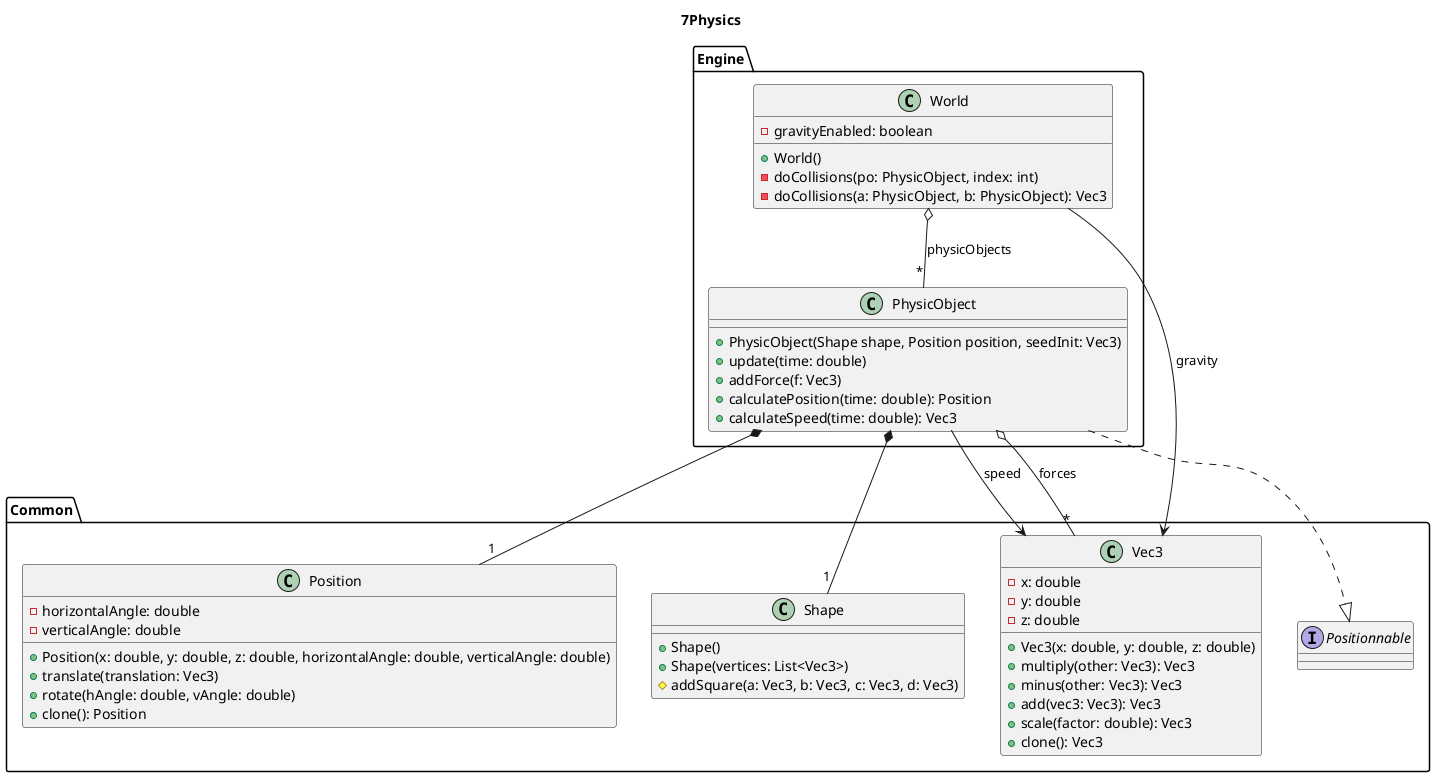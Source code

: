 @startuml

title 7Physics

package Engine {
    class World {
        - gravityEnabled: boolean
        + World()
        - doCollisions(po: PhysicObject, index: int)
        - doCollisions(a: PhysicObject, b: PhysicObject): Vec3
    }

    class PhysicObject {
        + PhysicObject(Shape shape, Position position, seedInit: Vec3)
        + update(time: double)
        + addForce(f: Vec3)
        + calculatePosition(time: double): Position
        + calculateSpeed(time: double): Vec3
    }
}


package Common {
    class Position {
        - horizontalAngle: double
        - verticalAngle: double
        + Position(x: double, y: double, z: double, horizontalAngle: double, verticalAngle: double)
        + translate(translation: Vec3)
        + rotate(hAngle: double, vAngle: double)
        + clone(): Position
    }

    class Shape {
        + Shape()
        + Shape(vertices: List<Vec3>)
        # addSquare(a: Vec3, b: Vec3, c: Vec3, d: Vec3)
    }

    class Vec3 {
        - x: double
        - y: double
        - z: double
        + Vec3(x: double, y: double, z: double)
        + multiply(other: Vec3): Vec3
        + minus(other: Vec3): Vec3
        + add(vec3: Vec3): Vec3
        + scale(factor: double): Vec3
        + clone(): Vec3
    }

    interface Positionnable {

    }
}


PhysicObject --> Vec3: speed
PhysicObject o--"*" Vec3: forces
PhysicObject *-- "1" Position
PhysicObject *-- "1" Shape
World o--"*" PhysicObject: physicObjects
World --> Vec3: gravity
PhysicObject ..|> Positionnable
@enduml
